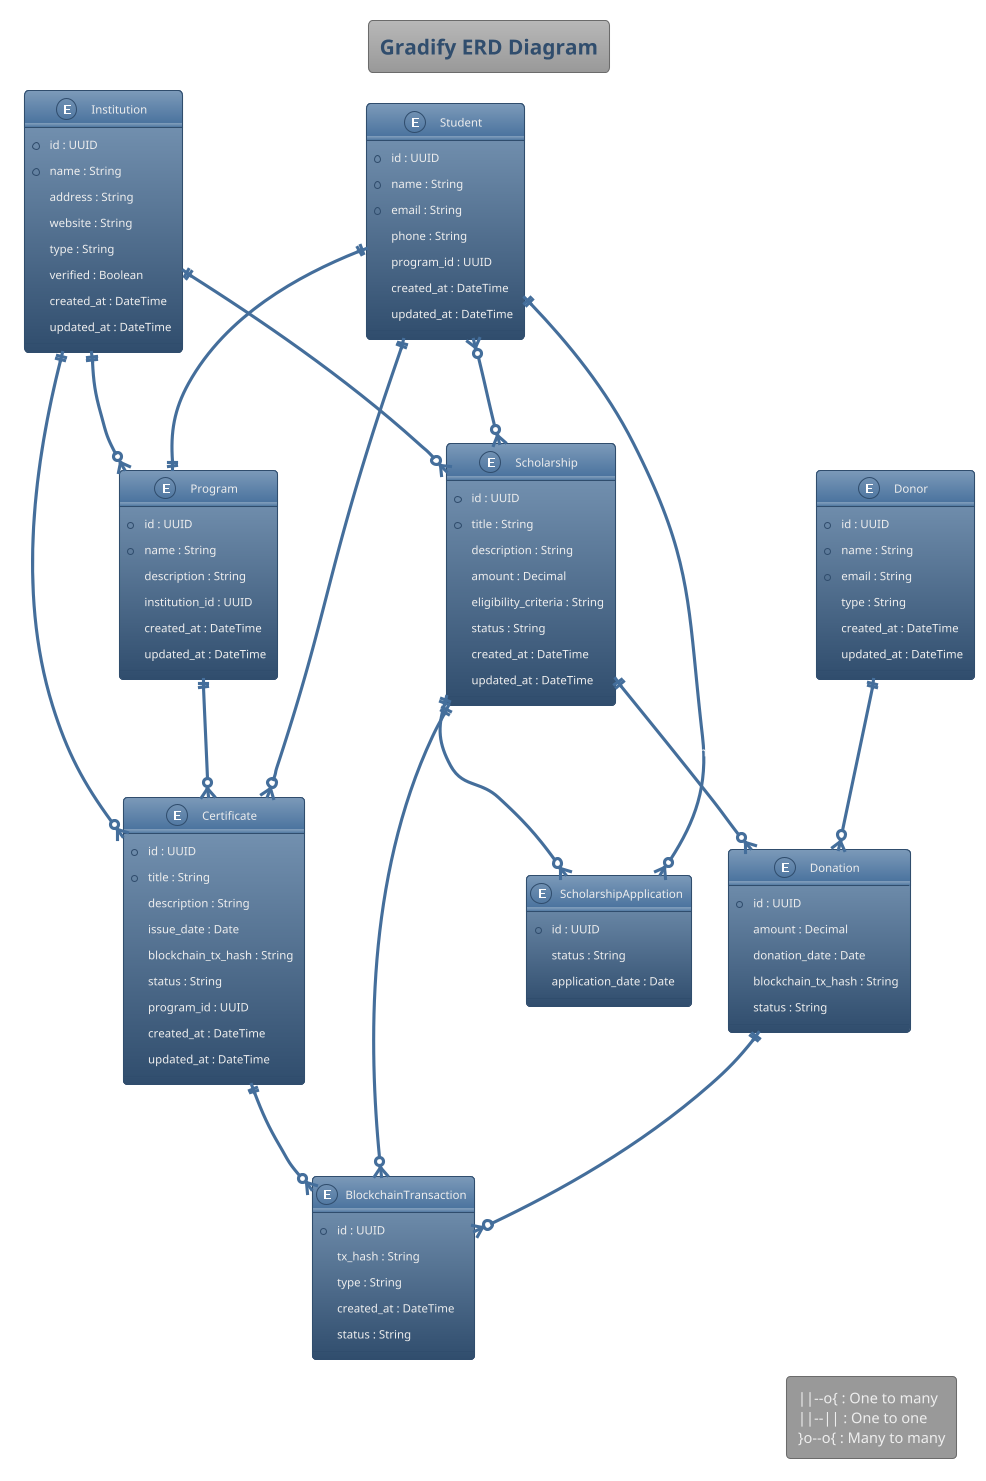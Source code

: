 @startuml
!theme spacelab
title Gradify ERD Diagram

' ==== Primary Entities ====
entity "Institution" as Institution {
  *id : UUID
  *name : String
  address : String
  website : String
  type : String
  verified : Boolean
  created_at : DateTime
  updated_at : DateTime
}

entity "Program" as Program {
  *id : UUID
  *name : String
  description : String
  institution_id : UUID
  created_at : DateTime
  updated_at : DateTime
}

entity "Student" as Student {
  *id : UUID
  *name : String
  *email : String
  phone : String
  program_id : UUID
  created_at : DateTime
  updated_at : DateTime
}

entity "Certificate" as Certificate {
  *id : UUID
  *title : String
  description : String
  issue_date : Date
  blockchain_tx_hash : String
  status : String
  program_id : UUID
  created_at : DateTime
  updated_at : DateTime
}

entity "Scholarship" as Scholarship {
  *id : UUID
  *title : String
  description : String
  amount : Decimal
  eligibility_criteria : String
  status : String
  created_at : DateTime
  updated_at : DateTime
}

entity "ScholarshipApplication" as ScholarshipApplication {
  *id : UUID
  status : String
  application_date : Date
}

entity "Donor" as Donor {
  *id : UUID
  *name : String
  *email : String
  type : String
  created_at : DateTime
  updated_at : DateTime
}

entity "Donation" as Donation {
  *id : UUID
  amount : Decimal
  donation_date : Date
  blockchain_tx_hash : String
  status : String
}

entity "BlockchainTransaction" as BlockchainTransaction {
  *id : UUID
  tx_hash : String
  type : String
  created_at : DateTime
  status : String
}

' ==== Relationships ====

' Institution-centered
Institution ||--o{ Program : "offers"
Institution ||--o{ Scholarship : "manages"
Institution ||--o{ Certificate : "issues"

' Program and Certificates
Program ||--o{ Certificate : "linked to"

' Student-centered
Student ||--|| Program : "enrolled in"
Student ||--o{ ScholarshipApplication : "applies"
Student ||--o{ Certificate : "receives"
Student }o--o{ Scholarship : "receives"

' Scholarship Application
Scholarship ||--o{ ScholarshipApplication : "receives applications"

' Scholarships & Donations
Scholarship ||--o{ Donation : "funded by"
Donor ||--o{ Donation : "makes"

' On-chain events
Scholarship ||--o{ BlockchainTransaction : "releases funds"
Donation ||--o{ BlockchainTransaction : "triggers"
Certificate ||--o{ BlockchainTransaction : "registered in"

' ==== Legend ====
legend bottom right
  ||--o{ : One to many
  ||--|| : One to one
  }o--o{ : Many to many
endlegend

@enduml
